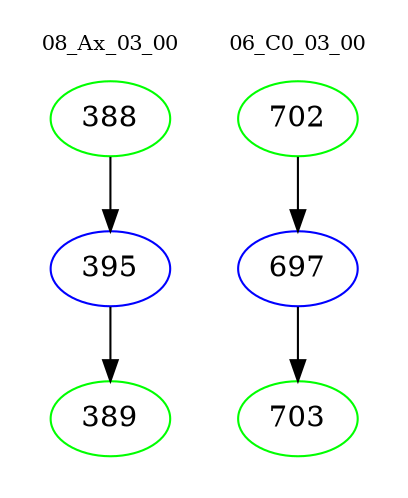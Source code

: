 digraph{
subgraph cluster_0 {
color = white
label = "08_Ax_03_00";
fontsize=10;
T0_388 [label="388", color="green"]
T0_388 -> T0_395 [color="black"]
T0_395 [label="395", color="blue"]
T0_395 -> T0_389 [color="black"]
T0_389 [label="389", color="green"]
}
subgraph cluster_1 {
color = white
label = "06_C0_03_00";
fontsize=10;
T1_702 [label="702", color="green"]
T1_702 -> T1_697 [color="black"]
T1_697 [label="697", color="blue"]
T1_697 -> T1_703 [color="black"]
T1_703 [label="703", color="green"]
}
}
